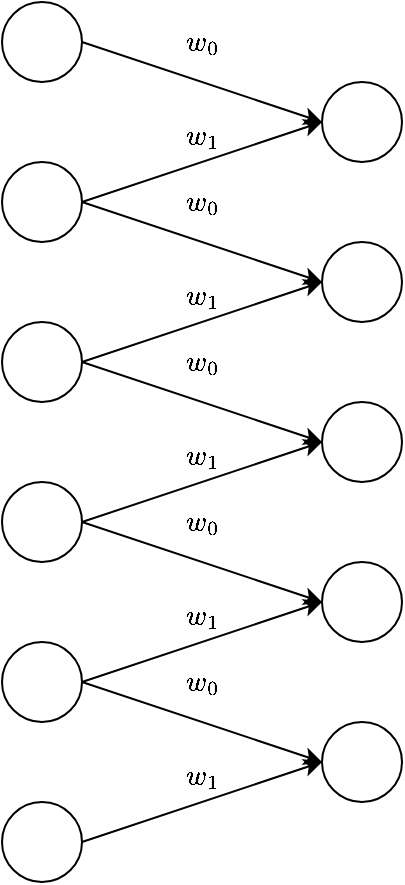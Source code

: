 <mxfile version="12.6.5" type="device"><diagram id="aY9-QYyArJfAM2oVKrVa" name="Page-1"><mxGraphModel dx="946" dy="725" grid="1" gridSize="10" guides="1" tooltips="1" connect="1" arrows="1" fold="1" page="1" pageScale="1" pageWidth="827" pageHeight="1169" math="1" shadow="0"><root><mxCell id="0"/><mxCell id="1" parent="0"/><mxCell id="NW3xeH-l105DWY3a-01D-30" style="edgeStyle=none;rounded=0;orthogonalLoop=1;jettySize=auto;html=1;exitX=1;exitY=0.5;exitDx=0;exitDy=0;entryX=0;entryY=0.5;entryDx=0;entryDy=0;" edge="1" parent="1" source="NW3xeH-l105DWY3a-01D-1" target="NW3xeH-l105DWY3a-01D-7"><mxGeometry relative="1" as="geometry"><mxPoint x="400" y="140" as="targetPoint"/></mxGeometry></mxCell><mxCell id="NW3xeH-l105DWY3a-01D-32" style="edgeStyle=none;rounded=0;orthogonalLoop=1;jettySize=auto;html=1;exitX=1;exitY=0.5;exitDx=0;exitDy=0;entryX=0;entryY=0.5;entryDx=0;entryDy=0;" edge="1" parent="1" source="NW3xeH-l105DWY3a-01D-1" target="NW3xeH-l105DWY3a-01D-6"><mxGeometry relative="1" as="geometry"/></mxCell><mxCell id="NW3xeH-l105DWY3a-01D-1" value="" style="ellipse;whiteSpace=wrap;html=1;aspect=fixed;" vertex="1" parent="1"><mxGeometry x="280" y="120" width="40" height="40" as="geometry"/></mxCell><mxCell id="NW3xeH-l105DWY3a-01D-33" style="edgeStyle=none;rounded=0;orthogonalLoop=1;jettySize=auto;html=1;exitX=1;exitY=0.5;exitDx=0;exitDy=0;entryX=0;entryY=0.5;entryDx=0;entryDy=0;" edge="1" parent="1" source="NW3xeH-l105DWY3a-01D-2" target="NW3xeH-l105DWY3a-01D-6"><mxGeometry relative="1" as="geometry"><mxPoint x="400" y="220" as="targetPoint"/></mxGeometry></mxCell><mxCell id="NW3xeH-l105DWY3a-01D-35" style="edgeStyle=none;rounded=0;orthogonalLoop=1;jettySize=auto;html=1;exitX=1;exitY=0.5;exitDx=0;exitDy=0;entryX=0;entryY=0.5;entryDx=0;entryDy=0;" edge="1" parent="1" source="NW3xeH-l105DWY3a-01D-2" target="NW3xeH-l105DWY3a-01D-5"><mxGeometry relative="1" as="geometry"><mxPoint x="400" y="300" as="targetPoint"/></mxGeometry></mxCell><mxCell id="NW3xeH-l105DWY3a-01D-2" value="" style="ellipse;whiteSpace=wrap;html=1;aspect=fixed;" vertex="1" parent="1"><mxGeometry x="280" y="200" width="40" height="40" as="geometry"/></mxCell><mxCell id="NW3xeH-l105DWY3a-01D-36" style="edgeStyle=none;rounded=0;orthogonalLoop=1;jettySize=auto;html=1;exitX=1;exitY=0.5;exitDx=0;exitDy=0;entryX=0;entryY=0.5;entryDx=0;entryDy=0;" edge="1" parent="1" source="NW3xeH-l105DWY3a-01D-3" target="NW3xeH-l105DWY3a-01D-5"><mxGeometry relative="1" as="geometry"><mxPoint x="400" y="300" as="targetPoint"/></mxGeometry></mxCell><mxCell id="NW3xeH-l105DWY3a-01D-40" style="edgeStyle=none;rounded=0;orthogonalLoop=1;jettySize=auto;html=1;exitX=1;exitY=0.5;exitDx=0;exitDy=0;entryX=0;entryY=0.5;entryDx=0;entryDy=0;" edge="1" parent="1" source="NW3xeH-l105DWY3a-01D-3" target="NW3xeH-l105DWY3a-01D-39"><mxGeometry relative="1" as="geometry"/></mxCell><mxCell id="NW3xeH-l105DWY3a-01D-3" value="" style="ellipse;whiteSpace=wrap;html=1;aspect=fixed;" vertex="1" parent="1"><mxGeometry x="280" y="280" width="40" height="40" as="geometry"/></mxCell><mxCell id="NW3xeH-l105DWY3a-01D-5" value="" style="ellipse;whiteSpace=wrap;html=1;aspect=fixed;" vertex="1" parent="1"><mxGeometry x="440" y="240" width="40" height="40" as="geometry"/></mxCell><mxCell id="NW3xeH-l105DWY3a-01D-6" value="" style="ellipse;whiteSpace=wrap;html=1;aspect=fixed;" vertex="1" parent="1"><mxGeometry x="440" y="160" width="40" height="40" as="geometry"/></mxCell><mxCell id="NW3xeH-l105DWY3a-01D-7" value="" style="ellipse;whiteSpace=wrap;html=1;aspect=fixed;" vertex="1" parent="1"><mxGeometry x="440" y="80" width="40" height="40" as="geometry"/></mxCell><mxCell id="NW3xeH-l105DWY3a-01D-29" style="edgeStyle=none;rounded=0;orthogonalLoop=1;jettySize=auto;html=1;exitX=1;exitY=0.5;exitDx=0;exitDy=0;entryX=0;entryY=0.5;entryDx=0;entryDy=0;" edge="1" parent="1" source="NW3xeH-l105DWY3a-01D-20" target="NW3xeH-l105DWY3a-01D-7"><mxGeometry relative="1" as="geometry"/></mxCell><mxCell id="NW3xeH-l105DWY3a-01D-20" value="" style="ellipse;whiteSpace=wrap;html=1;aspect=fixed;" vertex="1" parent="1"><mxGeometry x="280" y="40" width="40" height="40" as="geometry"/></mxCell><mxCell id="NW3xeH-l105DWY3a-01D-41" style="edgeStyle=none;rounded=0;orthogonalLoop=1;jettySize=auto;html=1;exitX=1;exitY=0.5;exitDx=0;exitDy=0;entryX=0;entryY=0.5;entryDx=0;entryDy=0;" edge="1" parent="1" source="NW3xeH-l105DWY3a-01D-27" target="NW3xeH-l105DWY3a-01D-39"><mxGeometry relative="1" as="geometry"><mxPoint x="400" y="380" as="targetPoint"/></mxGeometry></mxCell><mxCell id="NW3xeH-l105DWY3a-01D-44" style="edgeStyle=none;rounded=0;orthogonalLoop=1;jettySize=auto;html=1;exitX=1;exitY=0.5;exitDx=0;exitDy=0;entryX=0;entryY=0.5;entryDx=0;entryDy=0;" edge="1" parent="1" source="NW3xeH-l105DWY3a-01D-27" target="NW3xeH-l105DWY3a-01D-43"><mxGeometry relative="1" as="geometry"/></mxCell><mxCell id="NW3xeH-l105DWY3a-01D-27" value="" style="ellipse;whiteSpace=wrap;html=1;aspect=fixed;" vertex="1" parent="1"><mxGeometry x="280" y="360" width="40" height="40" as="geometry"/></mxCell><mxCell id="NW3xeH-l105DWY3a-01D-45" style="edgeStyle=none;rounded=0;orthogonalLoop=1;jettySize=auto;html=1;exitX=1;exitY=0.5;exitDx=0;exitDy=0;entryX=0;entryY=0.5;entryDx=0;entryDy=0;" edge="1" parent="1" source="NW3xeH-l105DWY3a-01D-28" target="NW3xeH-l105DWY3a-01D-43"><mxGeometry relative="1" as="geometry"/></mxCell><mxCell id="NW3xeH-l105DWY3a-01D-28" value="" style="ellipse;whiteSpace=wrap;html=1;aspect=fixed;" vertex="1" parent="1"><mxGeometry x="280" y="440" width="40" height="40" as="geometry"/></mxCell><mxCell id="NW3xeH-l105DWY3a-01D-39" value="" style="ellipse;whiteSpace=wrap;html=1;aspect=fixed;" vertex="1" parent="1"><mxGeometry x="440" y="320" width="40" height="40" as="geometry"/></mxCell><mxCell id="NW3xeH-l105DWY3a-01D-43" value="" style="ellipse;whiteSpace=wrap;html=1;aspect=fixed;" vertex="1" parent="1"><mxGeometry x="440" y="400" width="40" height="40" as="geometry"/></mxCell><mxCell id="NW3xeH-l105DWY3a-01D-46" value="$$w_0$$" style="text;html=1;strokeColor=none;fillColor=none;align=center;verticalAlign=middle;whiteSpace=wrap;rounded=0;" vertex="1" parent="1"><mxGeometry x="360" y="50" width="40" height="20" as="geometry"/></mxCell><mxCell id="NW3xeH-l105DWY3a-01D-47" value="$$w_1$$" style="text;html=1;strokeColor=none;fillColor=none;align=center;verticalAlign=middle;whiteSpace=wrap;rounded=0;" vertex="1" parent="1"><mxGeometry x="360" y="97" width="40" height="20" as="geometry"/></mxCell><mxCell id="NW3xeH-l105DWY3a-01D-48" value="$$w_0$$" style="text;html=1;strokeColor=none;fillColor=none;align=center;verticalAlign=middle;whiteSpace=wrap;rounded=0;" vertex="1" parent="1"><mxGeometry x="360" y="130" width="40" height="20" as="geometry"/></mxCell><mxCell id="NW3xeH-l105DWY3a-01D-49" value="$$w_1$$" style="text;html=1;strokeColor=none;fillColor=none;align=center;verticalAlign=middle;whiteSpace=wrap;rounded=0;" vertex="1" parent="1"><mxGeometry x="360" y="177" width="40" height="20" as="geometry"/></mxCell><mxCell id="NW3xeH-l105DWY3a-01D-50" value="$$w_0$$" style="text;html=1;strokeColor=none;fillColor=none;align=center;verticalAlign=middle;whiteSpace=wrap;rounded=0;" vertex="1" parent="1"><mxGeometry x="360" y="210" width="40" height="20" as="geometry"/></mxCell><mxCell id="NW3xeH-l105DWY3a-01D-51" value="$$w_1$$" style="text;html=1;strokeColor=none;fillColor=none;align=center;verticalAlign=middle;whiteSpace=wrap;rounded=0;" vertex="1" parent="1"><mxGeometry x="360" y="257" width="40" height="20" as="geometry"/></mxCell><mxCell id="NW3xeH-l105DWY3a-01D-52" value="$$w_0$$" style="text;html=1;strokeColor=none;fillColor=none;align=center;verticalAlign=middle;whiteSpace=wrap;rounded=0;" vertex="1" parent="1"><mxGeometry x="360" y="290" width="40" height="20" as="geometry"/></mxCell><mxCell id="NW3xeH-l105DWY3a-01D-53" value="$$w_1$$" style="text;html=1;strokeColor=none;fillColor=none;align=center;verticalAlign=middle;whiteSpace=wrap;rounded=0;" vertex="1" parent="1"><mxGeometry x="360" y="337" width="40" height="20" as="geometry"/></mxCell><mxCell id="NW3xeH-l105DWY3a-01D-54" value="$$w_0$$" style="text;html=1;strokeColor=none;fillColor=none;align=center;verticalAlign=middle;whiteSpace=wrap;rounded=0;" vertex="1" parent="1"><mxGeometry x="360" y="370" width="40" height="20" as="geometry"/></mxCell><mxCell id="NW3xeH-l105DWY3a-01D-55" value="$$w_1$$" style="text;html=1;strokeColor=none;fillColor=none;align=center;verticalAlign=middle;whiteSpace=wrap;rounded=0;" vertex="1" parent="1"><mxGeometry x="360" y="417" width="40" height="20" as="geometry"/></mxCell></root></mxGraphModel></diagram></mxfile>